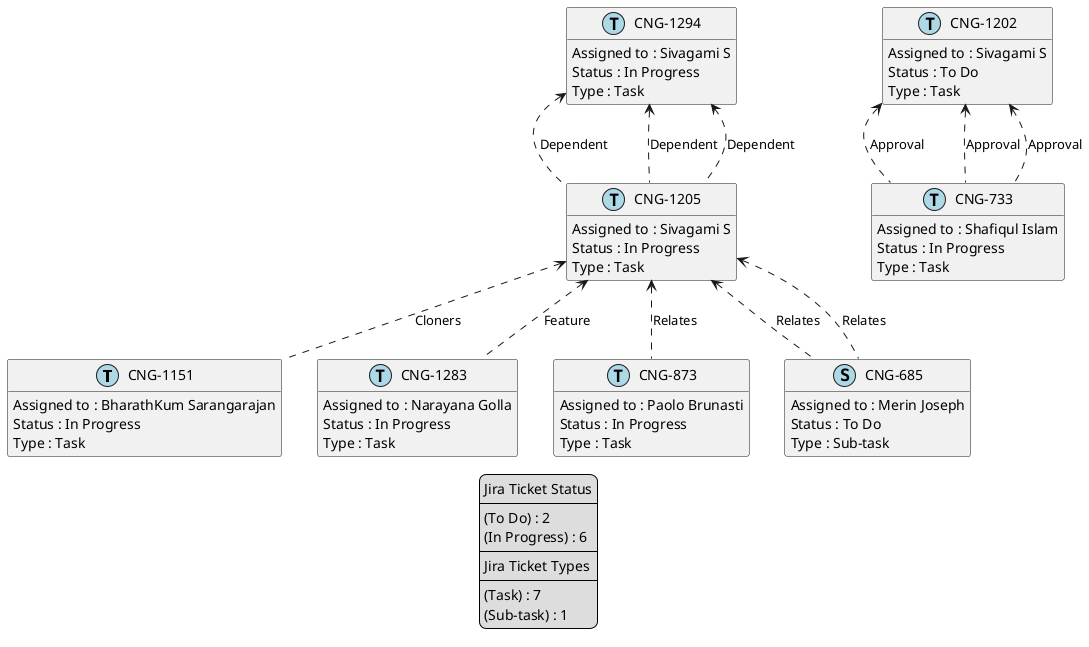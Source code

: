 @startuml
'https://plantuml.com/class-diagram

' GENERATE CLASS DIAGRAM ===========
' Generated at    : Mon Apr 15 14:04:21 CEST 2024

hide empty members

legend
Jira Ticket Status
----
(To Do) : 2
(In Progress) : 6
----
Jira Ticket Types
----
(Task) : 7
(Sub-task) : 1
end legend


' Tickets =======
class "CNG-1151" << (T,lightblue) >> {
  Assigned to : BharathKum Sarangarajan
  Status : In Progress
  Type : Task
}

class "CNG-1283" << (T,lightblue) >> {
  Assigned to : Narayana Golla
  Status : In Progress
  Type : Task
}

class "CNG-1294" << (T,lightblue) >> {
  Assigned to : Sivagami S
  Status : In Progress
  Type : Task
}

class "CNG-1205" << (T,lightblue) >> {
  Assigned to : Sivagami S
  Status : In Progress
  Type : Task
}

class "CNG-873" << (T,lightblue) >> {
  Assigned to : Paolo Brunasti
  Status : In Progress
  Type : Task
}

class "CNG-1202" << (T,lightblue) >> {
  Assigned to : Sivagami S
  Status : To Do
  Type : Task
}

class "CNG-685" << (S,lightblue) >> {
  Assigned to : Merin Joseph
  Status : To Do
  Type : Sub-task
}

class "CNG-733" << (T,lightblue) >> {
  Assigned to : Shafiqul Islam
  Status : In Progress
  Type : Task
}



' Links =======
"CNG-1205" <.. "CNG-1151" : Cloners
"CNG-1205" <.. "CNG-1283" : Feature
"CNG-1205" <.. "CNG-873" : Relates
"CNG-1205" <.. "CNG-685" : Relates
"CNG-1205" <.. "CNG-685" : Relates
"CNG-1202" <.. "CNG-733" : Approval
"CNG-1202" <.. "CNG-733" : Approval
"CNG-1202" <.. "CNG-733" : Approval
"CNG-1294" <.. "CNG-1205" : Dependent
"CNG-1294" <.. "CNG-1205" : Dependent
"CNG-1294" <.. "CNG-1205" : Dependent


@enduml
